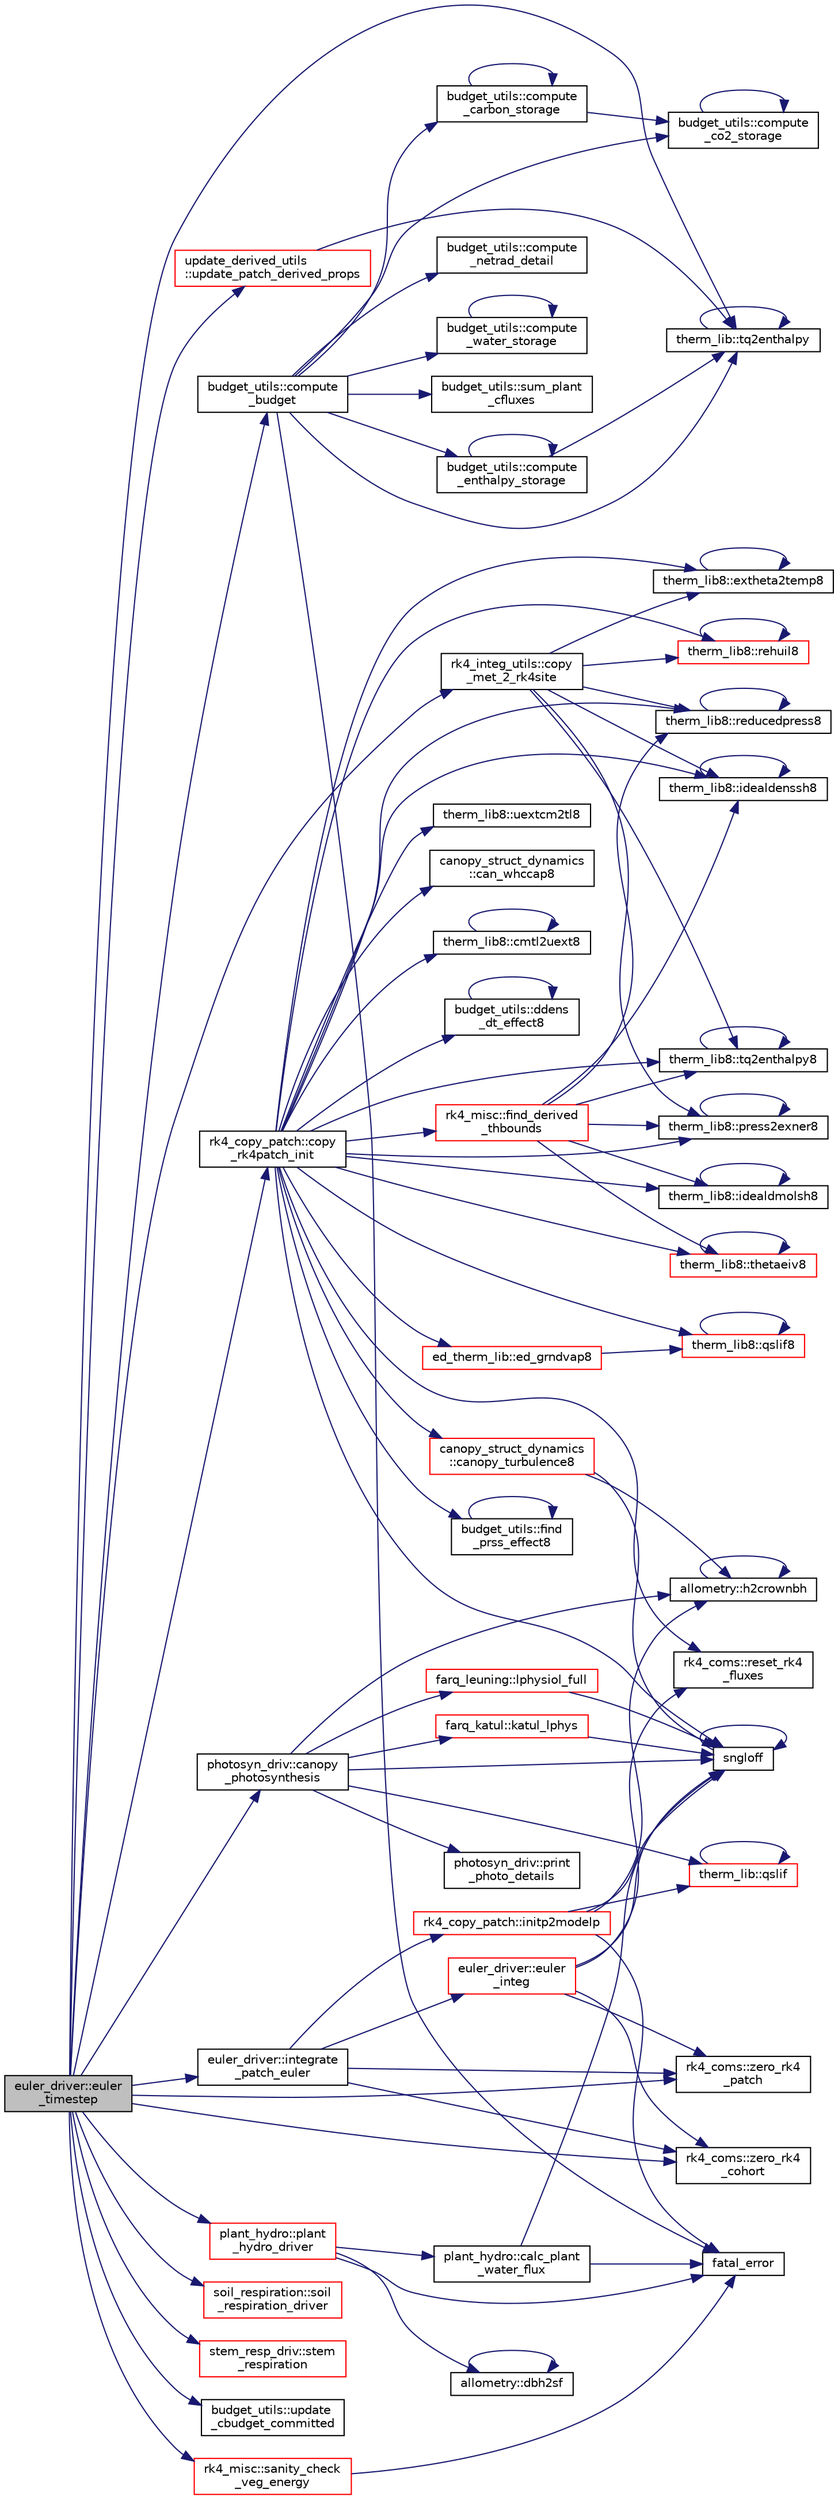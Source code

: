 digraph "euler_driver::euler_timestep"
{
 // LATEX_PDF_SIZE
  edge [fontname="Helvetica",fontsize="10",labelfontname="Helvetica",labelfontsize="10"];
  node [fontname="Helvetica",fontsize="10",shape=record];
  rankdir="LR";
  Node1 [label="euler_driver::euler\l_timestep",height=0.2,width=0.4,color="black", fillcolor="grey75", style="filled", fontcolor="black",tooltip=" "];
  Node1 -> Node2 [color="midnightblue",fontsize="10",style="solid"];
  Node2 [label="photosyn_driv::canopy\l_photosynthesis",height=0.2,width=0.4,color="black", fillcolor="white", style="filled",URL="$namespacephotosyn__driv.html#aa13393b717dc9eb128ecd16b900d696b",tooltip="This subroutine will control the photosynthesis scheme (Farquar and Leuning). This is called every st..."];
  Node2 -> Node3 [color="midnightblue",fontsize="10",style="solid"];
  Node3 [label="allometry::h2crownbh",height=0.2,width=0.4,color="black", fillcolor="white", style="filled",URL="$namespaceallometry.html#a88949ed487fccc2f1dfd065399043b0d",tooltip=" "];
  Node3 -> Node3 [color="midnightblue",fontsize="10",style="solid"];
  Node2 -> Node4 [color="midnightblue",fontsize="10",style="solid"];
  Node4 [label="farq_katul::katul_lphys",height=0.2,width=0.4,color="red", fillcolor="white", style="filled",URL="$namespacefarq__katul.html#aca5faf9bb74a3aec28ae4439e5a41fb8",tooltip="Main driver to calculate Farquhar-Katul photosynthesis system. Alternative to lphysio_full in farq_le..."];
  Node4 -> Node12 [color="midnightblue",fontsize="10",style="solid"];
  Node12 [label="sngloff",height=0.2,width=0.4,color="black", fillcolor="white", style="filled",URL="$numutils_8f90.html#a97ff3973394dba1b9534e055e358de97",tooltip=" "];
  Node12 -> Node12 [color="midnightblue",fontsize="10",style="solid"];
  Node2 -> Node13 [color="midnightblue",fontsize="10",style="solid"];
  Node13 [label="farq_leuning::lphysiol_full",height=0.2,width=0.4,color="red", fillcolor="white", style="filled",URL="$namespacefarq__leuning.html#a89e869a787663ccf1ad028aa9fecd082",tooltip=" "];
  Node13 -> Node12 [color="midnightblue",fontsize="10",style="solid"];
  Node2 -> Node25 [color="midnightblue",fontsize="10",style="solid"];
  Node25 [label="photosyn_driv::print\l_photo_details",height=0.2,width=0.4,color="black", fillcolor="white", style="filled",URL="$namespacephotosyn__driv.html#a302f4af7d3d25579b2ad5422e61b11bd",tooltip=" "];
  Node2 -> Node26 [color="midnightblue",fontsize="10",style="solid"];
  Node26 [label="therm_lib::qslif",height=0.2,width=0.4,color="red", fillcolor="white", style="filled",URL="$namespacetherm__lib.html#a44ab3a68e6060bf4afbfc504e3a8c633",tooltip=" "];
  Node26 -> Node26 [color="midnightblue",fontsize="10",style="solid"];
  Node2 -> Node12 [color="midnightblue",fontsize="10",style="solid"];
  Node1 -> Node29 [color="midnightblue",fontsize="10",style="solid"];
  Node29 [label="budget_utils::compute\l_budget",height=0.2,width=0.4,color="black", fillcolor="white", style="filled",URL="$namespacebudget__utils.html#a48a8f226bf572e9d9272fb7eeefd1199",tooltip=" "];
  Node29 -> Node30 [color="midnightblue",fontsize="10",style="solid"];
  Node30 [label="budget_utils::compute\l_carbon_storage",height=0.2,width=0.4,color="black", fillcolor="white", style="filled",URL="$namespacebudget__utils.html#aae1acee2098d96865b520dcbc6ada434",tooltip=" "];
  Node30 -> Node30 [color="midnightblue",fontsize="10",style="solid"];
  Node30 -> Node31 [color="midnightblue",fontsize="10",style="solid"];
  Node31 [label="budget_utils::compute\l_co2_storage",height=0.2,width=0.4,color="black", fillcolor="white", style="filled",URL="$namespacebudget__utils.html#aa1c4f8466010b1673f2914f1bfe9b6ee",tooltip=" "];
  Node31 -> Node31 [color="midnightblue",fontsize="10",style="solid"];
  Node29 -> Node31 [color="midnightblue",fontsize="10",style="solid"];
  Node29 -> Node32 [color="midnightblue",fontsize="10",style="solid"];
  Node32 [label="budget_utils::compute\l_enthalpy_storage",height=0.2,width=0.4,color="black", fillcolor="white", style="filled",URL="$namespacebudget__utils.html#a4bf8fb1787cd267703fc7b8f6ab3a260",tooltip=" "];
  Node32 -> Node32 [color="midnightblue",fontsize="10",style="solid"];
  Node32 -> Node33 [color="midnightblue",fontsize="10",style="solid"];
  Node33 [label="therm_lib::tq2enthalpy",height=0.2,width=0.4,color="black", fillcolor="white", style="filled",URL="$namespacetherm__lib.html#addd05382298a8487d09d7f6e2664dd62",tooltip=" "];
  Node33 -> Node33 [color="midnightblue",fontsize="10",style="solid"];
  Node29 -> Node34 [color="midnightblue",fontsize="10",style="solid"];
  Node34 [label="budget_utils::compute\l_netrad_detail",height=0.2,width=0.4,color="black", fillcolor="white", style="filled",URL="$namespacebudget__utils.html#a91dc846802d5485b6e57d9e3f2bf4ffd",tooltip=" "];
  Node29 -> Node35 [color="midnightblue",fontsize="10",style="solid"];
  Node35 [label="budget_utils::compute\l_water_storage",height=0.2,width=0.4,color="black", fillcolor="white", style="filled",URL="$namespacebudget__utils.html#a6910e7531481831c25b2ce9f543b8e8b",tooltip=" "];
  Node35 -> Node35 [color="midnightblue",fontsize="10",style="solid"];
  Node29 -> Node8 [color="midnightblue",fontsize="10",style="solid"];
  Node8 [label="fatal_error",height=0.2,width=0.4,color="black", fillcolor="white", style="filled",URL="$fatal__error_8_f90.html#a2a2bff228716ab48a81c795b348d1665",tooltip=" "];
  Node29 -> Node36 [color="midnightblue",fontsize="10",style="solid"];
  Node36 [label="budget_utils::sum_plant\l_cfluxes",height=0.2,width=0.4,color="black", fillcolor="white", style="filled",URL="$namespacebudget__utils.html#a2499143fd9dbb73fb29d30705867a670",tooltip=" "];
  Node29 -> Node33 [color="midnightblue",fontsize="10",style="solid"];
  Node1 -> Node37 [color="midnightblue",fontsize="10",style="solid"];
  Node37 [label="rk4_integ_utils::copy\l_met_2_rk4site",height=0.2,width=0.4,color="black", fillcolor="white", style="filled",URL="$namespacerk4__integ__utils.html#a2509550e96da9c4a790d280d45f4864e",tooltip=" "];
  Node37 -> Node38 [color="midnightblue",fontsize="10",style="solid"];
  Node38 [label="therm_lib8::extheta2temp8",height=0.2,width=0.4,color="black", fillcolor="white", style="filled",URL="$namespacetherm__lib8.html#ac210423ab55881e57a525b8f13593fa3",tooltip=" "];
  Node38 -> Node38 [color="midnightblue",fontsize="10",style="solid"];
  Node37 -> Node39 [color="midnightblue",fontsize="10",style="solid"];
  Node39 [label="therm_lib8::idealdenssh8",height=0.2,width=0.4,color="black", fillcolor="white", style="filled",URL="$namespacetherm__lib8.html#a71a3a8a71ff6e3d11c6b604f495e5240",tooltip=" "];
  Node39 -> Node39 [color="midnightblue",fontsize="10",style="solid"];
  Node37 -> Node40 [color="midnightblue",fontsize="10",style="solid"];
  Node40 [label="therm_lib8::press2exner8",height=0.2,width=0.4,color="black", fillcolor="white", style="filled",URL="$namespacetherm__lib8.html#affcedde7d4e3f1d858091ea47c58186f",tooltip=" "];
  Node40 -> Node40 [color="midnightblue",fontsize="10",style="solid"];
  Node37 -> Node41 [color="midnightblue",fontsize="10",style="solid"];
  Node41 [label="therm_lib8::reducedpress8",height=0.2,width=0.4,color="black", fillcolor="white", style="filled",URL="$namespacetherm__lib8.html#ad325dbfaa9ff36bd492b23150ffd2dc0",tooltip=" "];
  Node41 -> Node41 [color="midnightblue",fontsize="10",style="solid"];
  Node37 -> Node42 [color="midnightblue",fontsize="10",style="solid"];
  Node42 [label="therm_lib8::rehuil8",height=0.2,width=0.4,color="red", fillcolor="white", style="filled",URL="$namespacetherm__lib8.html#a51fbba130b3fc3a6cc1744aeb76a2b81",tooltip=" "];
  Node42 -> Node42 [color="midnightblue",fontsize="10",style="solid"];
  Node37 -> Node44 [color="midnightblue",fontsize="10",style="solid"];
  Node44 [label="therm_lib8::tq2enthalpy8",height=0.2,width=0.4,color="black", fillcolor="white", style="filled",URL="$namespacetherm__lib8.html#abc11d3a9518a513fd0b3b97e6fc0e68e",tooltip=" "];
  Node44 -> Node44 [color="midnightblue",fontsize="10",style="solid"];
  Node1 -> Node45 [color="midnightblue",fontsize="10",style="solid"];
  Node45 [label="rk4_copy_patch::copy\l_rk4patch_init",height=0.2,width=0.4,color="black", fillcolor="white", style="filled",URL="$namespacerk4__copy__patch.html#a9b90a5a895f33880852251c4cb994ecb",tooltip=" "];
  Node45 -> Node46 [color="midnightblue",fontsize="10",style="solid"];
  Node46 [label="canopy_struct_dynamics\l::can_whccap8",height=0.2,width=0.4,color="black", fillcolor="white", style="filled",URL="$namespacecanopy__struct__dynamics.html#a747cc515e0b23595bd0718242a0c4614",tooltip=" "];
  Node45 -> Node47 [color="midnightblue",fontsize="10",style="solid"];
  Node47 [label="canopy_struct_dynamics\l::canopy_turbulence8",height=0.2,width=0.4,color="red", fillcolor="white", style="filled",URL="$namespacecanopy__struct__dynamics.html#a1cdbc02d1009ee6ff32a3c234f549a9a",tooltip=" "];
  Node47 -> Node3 [color="midnightblue",fontsize="10",style="solid"];
  Node47 -> Node12 [color="midnightblue",fontsize="10",style="solid"];
  Node45 -> Node63 [color="midnightblue",fontsize="10",style="solid"];
  Node63 [label="therm_lib8::cmtl2uext8",height=0.2,width=0.4,color="black", fillcolor="white", style="filled",URL="$namespacetherm__lib8.html#af5c7259346e1ee029458410d49100d77",tooltip=" "];
  Node63 -> Node63 [color="midnightblue",fontsize="10",style="solid"];
  Node45 -> Node64 [color="midnightblue",fontsize="10",style="solid"];
  Node64 [label="budget_utils::ddens\l_dt_effect8",height=0.2,width=0.4,color="black", fillcolor="white", style="filled",URL="$namespacebudget__utils.html#afecbf45a83fa404977fa6502764f7331",tooltip=" "];
  Node64 -> Node64 [color="midnightblue",fontsize="10",style="solid"];
  Node45 -> Node65 [color="midnightblue",fontsize="10",style="solid"];
  Node65 [label="ed_therm_lib::ed_grndvap8",height=0.2,width=0.4,color="red", fillcolor="white", style="filled",URL="$namespaceed__therm__lib.html#a746a2bb61d932fd3cb928a3b5e5e832e",tooltip=" "];
  Node65 -> Node67 [color="midnightblue",fontsize="10",style="solid"];
  Node67 [label="therm_lib8::qslif8",height=0.2,width=0.4,color="red", fillcolor="white", style="filled",URL="$namespacetherm__lib8.html#aa9d6ede67f0021ccc80049f582b3177b",tooltip=" "];
  Node67 -> Node67 [color="midnightblue",fontsize="10",style="solid"];
  Node45 -> Node38 [color="midnightblue",fontsize="10",style="solid"];
  Node45 -> Node69 [color="midnightblue",fontsize="10",style="solid"];
  Node69 [label="rk4_misc::find_derived\l_thbounds",height=0.2,width=0.4,color="red", fillcolor="white", style="filled",URL="$namespacerk4__misc.html#a96a715057881ca2fd6d5ce598792e6e4",tooltip=" "];
  Node69 -> Node39 [color="midnightblue",fontsize="10",style="solid"];
  Node69 -> Node71 [color="midnightblue",fontsize="10",style="solid"];
  Node71 [label="therm_lib8::idealdmolsh8",height=0.2,width=0.4,color="black", fillcolor="white", style="filled",URL="$namespacetherm__lib8.html#a8b1531bece9220f0d9e14edf6b163f23",tooltip=" "];
  Node71 -> Node71 [color="midnightblue",fontsize="10",style="solid"];
  Node69 -> Node40 [color="midnightblue",fontsize="10",style="solid"];
  Node69 -> Node41 [color="midnightblue",fontsize="10",style="solid"];
  Node69 -> Node77 [color="midnightblue",fontsize="10",style="solid"];
  Node77 [label="therm_lib8::thetaeiv8",height=0.2,width=0.4,color="red", fillcolor="white", style="filled",URL="$namespacetherm__lib8.html#aca0eeff24415eab272c13efcba42ebd5",tooltip=" "];
  Node77 -> Node77 [color="midnightblue",fontsize="10",style="solid"];
  Node69 -> Node44 [color="midnightblue",fontsize="10",style="solid"];
  Node45 -> Node85 [color="midnightblue",fontsize="10",style="solid"];
  Node85 [label="budget_utils::find\l_prss_effect8",height=0.2,width=0.4,color="black", fillcolor="white", style="filled",URL="$namespacebudget__utils.html#a7e8204b1ef31c8b9e18014198f18be48",tooltip=" "];
  Node85 -> Node85 [color="midnightblue",fontsize="10",style="solid"];
  Node45 -> Node39 [color="midnightblue",fontsize="10",style="solid"];
  Node45 -> Node71 [color="midnightblue",fontsize="10",style="solid"];
  Node45 -> Node40 [color="midnightblue",fontsize="10",style="solid"];
  Node45 -> Node67 [color="midnightblue",fontsize="10",style="solid"];
  Node45 -> Node41 [color="midnightblue",fontsize="10",style="solid"];
  Node45 -> Node42 [color="midnightblue",fontsize="10",style="solid"];
  Node45 -> Node86 [color="midnightblue",fontsize="10",style="solid"];
  Node86 [label="rk4_coms::reset_rk4\l_fluxes",height=0.2,width=0.4,color="black", fillcolor="white", style="filled",URL="$namespacerk4__coms.html#a02aeb5f0e99479e6eef3029472a79781",tooltip=" "];
  Node45 -> Node12 [color="midnightblue",fontsize="10",style="solid"];
  Node45 -> Node77 [color="midnightblue",fontsize="10",style="solid"];
  Node45 -> Node44 [color="midnightblue",fontsize="10",style="solid"];
  Node45 -> Node87 [color="midnightblue",fontsize="10",style="solid"];
  Node87 [label="therm_lib8::uextcm2tl8",height=0.2,width=0.4,color="black", fillcolor="white", style="filled",URL="$namespacetherm__lib8.html#af00b031b94385eb06e81a837246715bd",tooltip=" "];
  Node1 -> Node88 [color="midnightblue",fontsize="10",style="solid"];
  Node88 [label="euler_driver::integrate\l_patch_euler",height=0.2,width=0.4,color="black", fillcolor="white", style="filled",URL="$namespaceeuler__driver.html#a22c3b83ca15e3a80e0c05371c83cedab",tooltip=" "];
  Node88 -> Node89 [color="midnightblue",fontsize="10",style="solid"];
  Node89 [label="euler_driver::euler\l_integ",height=0.2,width=0.4,color="red", fillcolor="white", style="filled",URL="$namespaceeuler__driver.html#aebf9f5fedece6cef3feb10e627f4e527",tooltip=" "];
  Node89 -> Node86 [color="midnightblue",fontsize="10",style="solid"];
  Node89 -> Node12 [color="midnightblue",fontsize="10",style="solid"];
  Node89 -> Node121 [color="midnightblue",fontsize="10",style="solid"];
  Node121 [label="rk4_coms::zero_rk4\l_cohort",height=0.2,width=0.4,color="black", fillcolor="white", style="filled",URL="$namespacerk4__coms.html#a1053434edb41147cb74257d6339eab8f",tooltip=" "];
  Node89 -> Node122 [color="midnightblue",fontsize="10",style="solid"];
  Node122 [label="rk4_coms::zero_rk4\l_patch",height=0.2,width=0.4,color="black", fillcolor="white", style="filled",URL="$namespacerk4__coms.html#a4206f404f555c50ee6570211356bd537",tooltip=" "];
  Node88 -> Node123 [color="midnightblue",fontsize="10",style="solid"];
  Node123 [label="rk4_copy_patch::initp2modelp",height=0.2,width=0.4,color="red", fillcolor="white", style="filled",URL="$namespacerk4__copy__patch.html#a5c62a7572c0981a019c41feb3d93fa80",tooltip=" "];
  Node123 -> Node8 [color="midnightblue",fontsize="10",style="solid"];
  Node123 -> Node3 [color="midnightblue",fontsize="10",style="solid"];
  Node123 -> Node26 [color="midnightblue",fontsize="10",style="solid"];
  Node123 -> Node12 [color="midnightblue",fontsize="10",style="solid"];
  Node88 -> Node121 [color="midnightblue",fontsize="10",style="solid"];
  Node88 -> Node122 [color="midnightblue",fontsize="10",style="solid"];
  Node1 -> Node137 [color="midnightblue",fontsize="10",style="solid"];
  Node137 [label="plant_hydro::plant\l_hydro_driver",height=0.2,width=0.4,color="red", fillcolor="white", style="filled",URL="$namespaceplant__hydro.html#abfe8a320d427f69bf1406dfaa6451d78",tooltip="Main driver to calculate plant hydrodynamics within a site."];
  Node137 -> Node138 [color="midnightblue",fontsize="10",style="solid"];
  Node138 [label="plant_hydro::calc_plant\l_water_flux",height=0.2,width=0.4,color="black", fillcolor="white", style="filled",URL="$namespaceplant__hydro.html#ae182f350bc482ea1c98058bdd24a7c15",tooltip="Calculate water flow within plants driven by hydraulic laws."];
  Node138 -> Node8 [color="midnightblue",fontsize="10",style="solid"];
  Node138 -> Node12 [color="midnightblue",fontsize="10",style="solid"];
  Node137 -> Node75 [color="midnightblue",fontsize="10",style="solid"];
  Node75 [label="allometry::dbh2sf",height=0.2,width=0.4,color="black", fillcolor="white", style="filled",URL="$namespaceallometry.html#aded2a9492711f07e5c157c17e9029c10",tooltip=" "];
  Node75 -> Node75 [color="midnightblue",fontsize="10",style="solid"];
  Node137 -> Node8 [color="midnightblue",fontsize="10",style="solid"];
  Node1 -> Node143 [color="midnightblue",fontsize="10",style="solid"];
  Node143 [label="rk4_misc::sanity_check\l_veg_energy",height=0.2,width=0.4,color="red", fillcolor="white", style="filled",URL="$namespacerk4__misc.html#a63cf1dd78ecfe4d8e3a076f728b2b275",tooltip=" "];
  Node143 -> Node8 [color="midnightblue",fontsize="10",style="solid"];
  Node1 -> Node144 [color="midnightblue",fontsize="10",style="solid"];
  Node144 [label="soil_respiration::soil\l_respiration_driver",height=0.2,width=0.4,color="red", fillcolor="white", style="filled",URL="$namespacesoil__respiration.html#a5cb8a973530e6271369890f2f44b81ec",tooltip=" "];
  Node1 -> Node150 [color="midnightblue",fontsize="10",style="solid"];
  Node150 [label="stem_resp_driv::stem\l_respiration",height=0.2,width=0.4,color="red", fillcolor="white", style="filled",URL="$namespacestem__resp__driv.html#aa7e95f2e76820c6039b8e70810f7f704",tooltip=" "];
  Node1 -> Node33 [color="midnightblue",fontsize="10",style="solid"];
  Node1 -> Node152 [color="midnightblue",fontsize="10",style="solid"];
  Node152 [label="budget_utils::update\l_cbudget_committed",height=0.2,width=0.4,color="black", fillcolor="white", style="filled",URL="$namespacebudget__utils.html#a886ab06baefc864303a6f8b69dd9325a",tooltip=" "];
  Node1 -> Node153 [color="midnightblue",fontsize="10",style="solid"];
  Node153 [label="update_derived_utils\l::update_patch_derived_props",height=0.2,width=0.4,color="red", fillcolor="white", style="filled",URL="$namespaceupdate__derived__utils.html#a5405d4f087e58593585a72bcf6081b1c",tooltip=" "];
  Node153 -> Node33 [color="midnightblue",fontsize="10",style="solid"];
  Node1 -> Node121 [color="midnightblue",fontsize="10",style="solid"];
  Node1 -> Node122 [color="midnightblue",fontsize="10",style="solid"];
}
